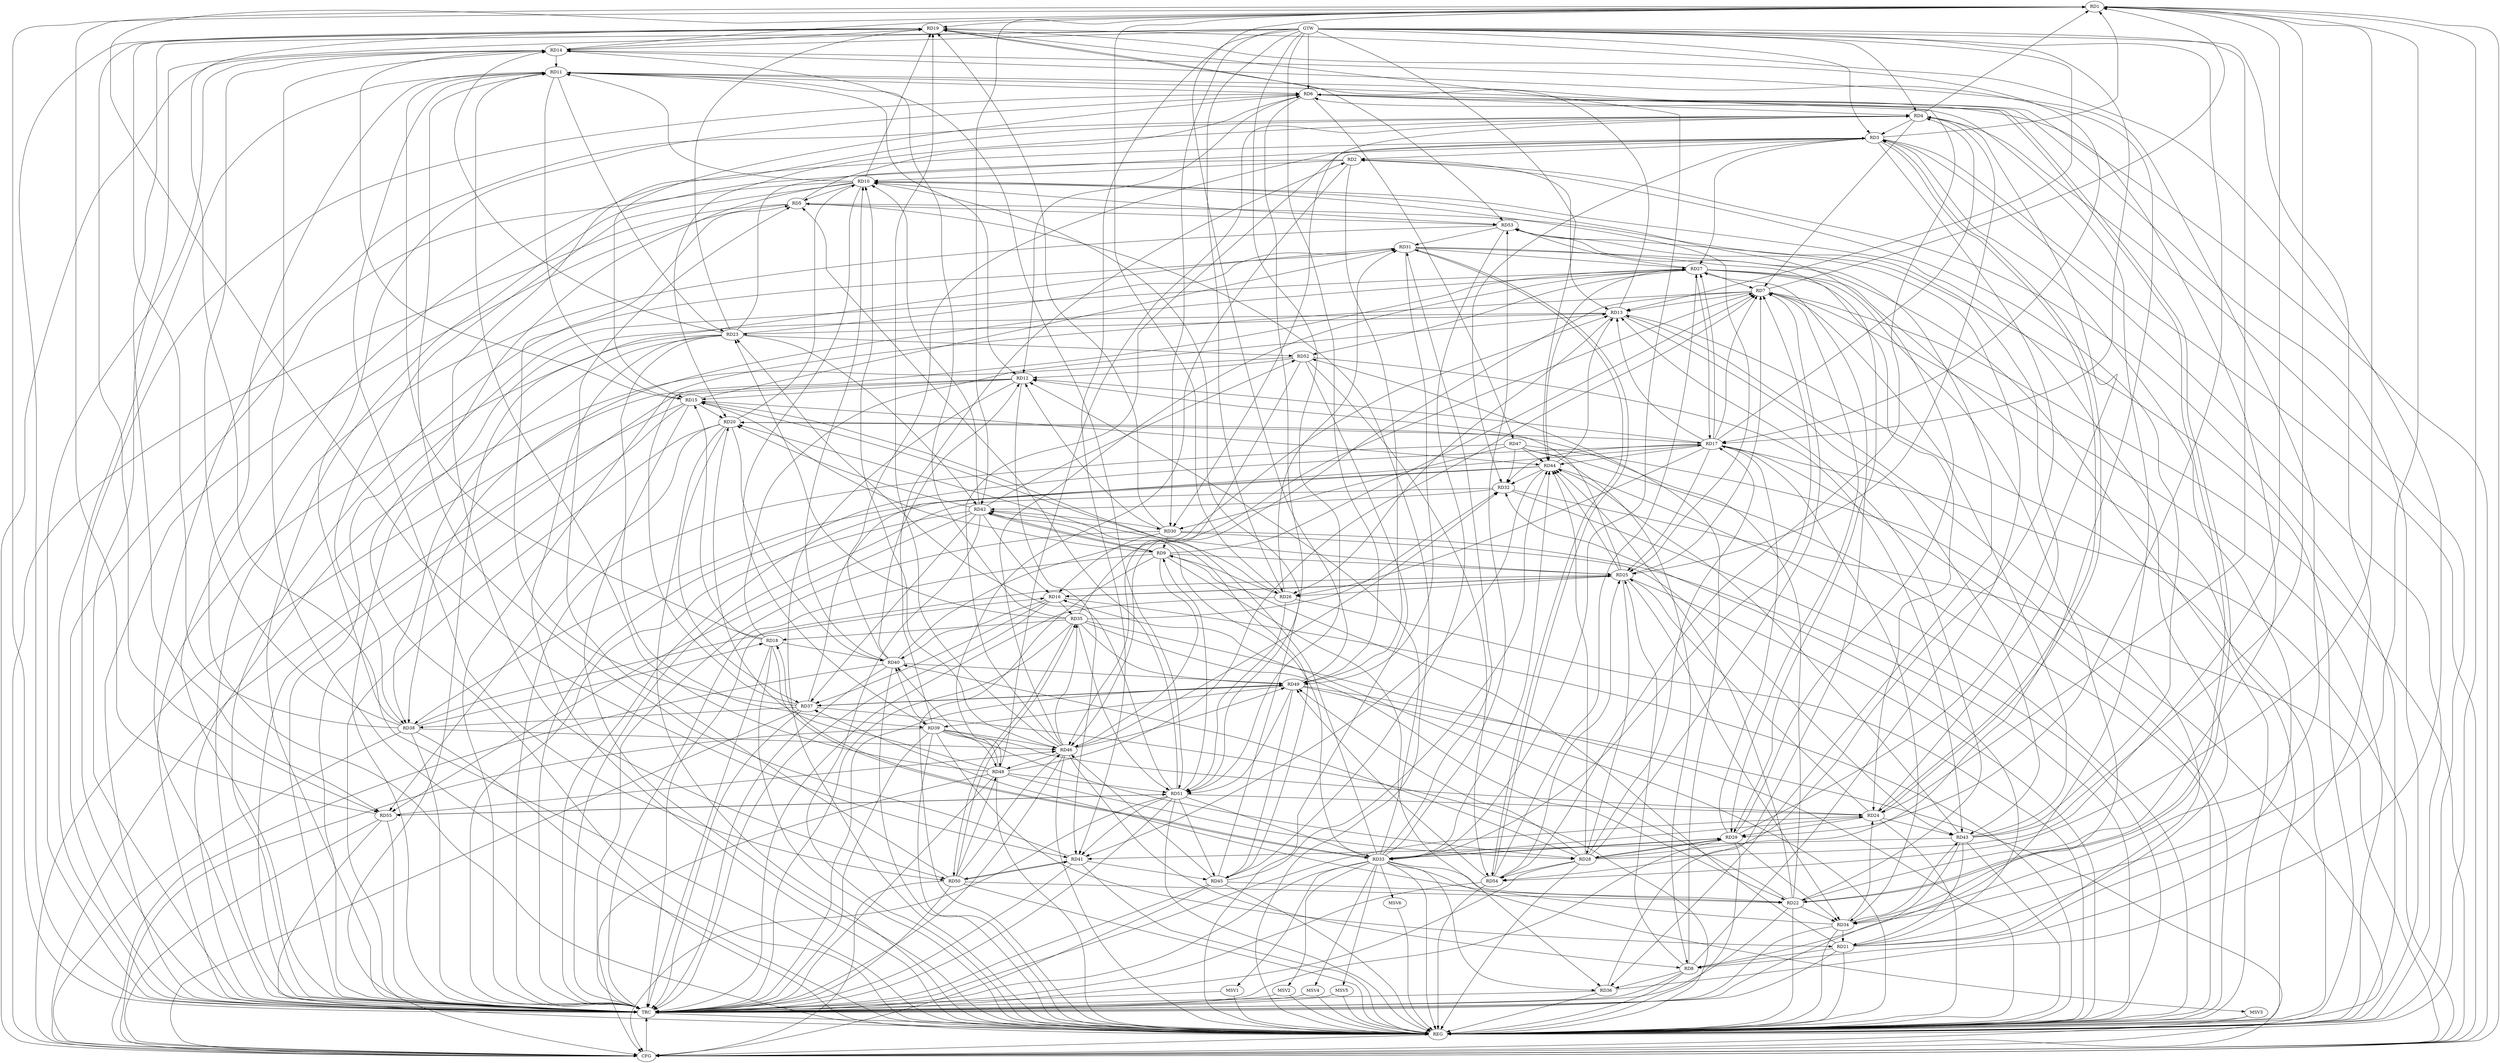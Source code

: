 strict digraph G {
  RD1 [ label="RD1" ];
  RD2 [ label="RD2" ];
  RD3 [ label="RD3" ];
  RD4 [ label="RD4" ];
  RD5 [ label="RD5" ];
  RD6 [ label="RD6" ];
  RD7 [ label="RD7" ];
  RD8 [ label="RD8" ];
  RD9 [ label="RD9" ];
  RD10 [ label="RD10" ];
  RD11 [ label="RD11" ];
  RD12 [ label="RD12" ];
  RD13 [ label="RD13" ];
  RD14 [ label="RD14" ];
  RD15 [ label="RD15" ];
  RD16 [ label="RD16" ];
  RD17 [ label="RD17" ];
  RD18 [ label="RD18" ];
  RD19 [ label="RD19" ];
  RD20 [ label="RD20" ];
  RD21 [ label="RD21" ];
  RD22 [ label="RD22" ];
  RD23 [ label="RD23" ];
  RD24 [ label="RD24" ];
  RD25 [ label="RD25" ];
  RD26 [ label="RD26" ];
  RD27 [ label="RD27" ];
  RD28 [ label="RD28" ];
  RD29 [ label="RD29" ];
  RD30 [ label="RD30" ];
  RD31 [ label="RD31" ];
  RD32 [ label="RD32" ];
  RD33 [ label="RD33" ];
  RD34 [ label="RD34" ];
  RD35 [ label="RD35" ];
  RD36 [ label="RD36" ];
  RD37 [ label="RD37" ];
  RD38 [ label="RD38" ];
  RD39 [ label="RD39" ];
  RD40 [ label="RD40" ];
  RD41 [ label="RD41" ];
  RD42 [ label="RD42" ];
  RD43 [ label="RD43" ];
  RD44 [ label="RD44" ];
  RD45 [ label="RD45" ];
  RD46 [ label="RD46" ];
  RD47 [ label="RD47" ];
  RD48 [ label="RD48" ];
  RD49 [ label="RD49" ];
  RD50 [ label="RD50" ];
  RD51 [ label="RD51" ];
  RD52 [ label="RD52" ];
  RD53 [ label="RD53" ];
  RD54 [ label="RD54" ];
  RD55 [ label="RD55" ];
  GTW [ label="GTW" ];
  REG [ label="REG" ];
  CFG [ label="CFG" ];
  TRC [ label="TRC" ];
  MSV1 [ label="MSV1" ];
  MSV2 [ label="MSV2" ];
  MSV3 [ label="MSV3" ];
  MSV4 [ label="MSV4" ];
  MSV5 [ label="MSV5" ];
  MSV6 [ label="MSV6" ];
  RD3 -> RD1;
  RD4 -> RD1;
  RD7 -> RD1;
  RD14 -> RD1;
  RD1 -> RD19;
  RD26 -> RD1;
  RD28 -> RD1;
  RD1 -> RD34;
  RD1 -> RD41;
  RD1 -> RD42;
  RD43 -> RD1;
  RD49 -> RD1;
  RD1 -> RD54;
  RD55 -> RD1;
  RD3 -> RD2;
  RD2 -> RD10;
  RD2 -> RD13;
  RD39 -> RD2;
  RD43 -> RD2;
  RD2 -> RD48;
  RD2 -> RD49;
  RD4 -> RD3;
  RD21 -> RD3;
  RD23 -> RD3;
  RD3 -> RD24;
  RD24 -> RD3;
  RD3 -> RD27;
  RD3 -> RD32;
  RD40 -> RD3;
  RD46 -> RD3;
  RD3 -> RD54;
  RD6 -> RD4;
  RD4 -> RD7;
  RD17 -> RD4;
  RD4 -> RD20;
  RD4 -> RD25;
  RD29 -> RD4;
  RD4 -> RD30;
  RD48 -> RD4;
  RD4 -> RD50;
  RD5 -> RD6;
  RD10 -> RD5;
  RD24 -> RD5;
  RD37 -> RD5;
  RD50 -> RD5;
  RD51 -> RD5;
  RD5 -> RD53;
  RD8 -> RD6;
  RD11 -> RD6;
  RD6 -> RD12;
  RD6 -> RD15;
  RD6 -> RD22;
  RD22 -> RD6;
  RD38 -> RD6;
  RD6 -> RD47;
  RD6 -> RD51;
  RD9 -> RD7;
  RD7 -> RD13;
  RD17 -> RD7;
  RD25 -> RD7;
  RD27 -> RD7;
  RD28 -> RD7;
  RD7 -> RD29;
  RD33 -> RD7;
  RD35 -> RD7;
  RD43 -> RD7;
  RD7 -> RD46;
  RD48 -> RD7;
  RD21 -> RD8;
  RD8 -> RD25;
  RD8 -> RD36;
  RD46 -> RD8;
  RD47 -> RD8;
  RD8 -> RD52;
  RD8 -> RD53;
  RD9 -> RD15;
  RD21 -> RD9;
  RD9 -> RD25;
  RD26 -> RD9;
  RD30 -> RD9;
  RD9 -> RD36;
  RD9 -> RD42;
  RD42 -> RD9;
  RD9 -> RD46;
  RD51 -> RD9;
  RD10 -> RD11;
  RD10 -> RD19;
  RD20 -> RD10;
  RD21 -> RD10;
  RD10 -> RD25;
  RD29 -> RD10;
  RD10 -> RD38;
  RD10 -> RD39;
  RD40 -> RD10;
  RD42 -> RD10;
  RD45 -> RD10;
  RD46 -> RD10;
  RD10 -> RD53;
  RD11 -> RD12;
  RD14 -> RD11;
  RD11 -> RD15;
  RD18 -> RD11;
  RD11 -> RD22;
  RD11 -> RD23;
  RD35 -> RD11;
  RD41 -> RD11;
  RD48 -> RD11;
  RD11 -> RD50;
  RD54 -> RD11;
  RD12 -> RD15;
  RD17 -> RD12;
  RD25 -> RD12;
  RD30 -> RD12;
  RD33 -> RD12;
  RD40 -> RD12;
  RD12 -> RD41;
  RD52 -> RD12;
  RD17 -> RD13;
  RD18 -> RD13;
  RD13 -> RD19;
  RD21 -> RD13;
  RD22 -> RD13;
  RD13 -> RD23;
  RD13 -> RD26;
  RD40 -> RD13;
  RD13 -> RD43;
  RD44 -> RD13;
  RD15 -> RD14;
  RD19 -> RD14;
  RD23 -> RD14;
  RD28 -> RD14;
  RD34 -> RD14;
  RD38 -> RD14;
  RD14 -> RD51;
  RD18 -> RD15;
  RD15 -> RD20;
  RD15 -> RD26;
  RD15 -> RD31;
  RD33 -> RD15;
  RD15 -> RD44;
  RD22 -> RD16;
  RD16 -> RD25;
  RD25 -> RD16;
  RD30 -> RD16;
  RD16 -> RD35;
  RD16 -> RD37;
  RD38 -> RD16;
  RD16 -> RD40;
  RD42 -> RD16;
  RD19 -> RD17;
  RD20 -> RD17;
  RD17 -> RD25;
  RD17 -> RD26;
  RD17 -> RD27;
  RD27 -> RD17;
  RD28 -> RD17;
  RD29 -> RD17;
  RD17 -> RD32;
  RD17 -> RD34;
  RD37 -> RD17;
  RD17 -> RD44;
  RD18 -> RD33;
  RD33 -> RD18;
  RD35 -> RD18;
  RD38 -> RD18;
  RD18 -> RD40;
  RD23 -> RD19;
  RD30 -> RD19;
  RD19 -> RD33;
  RD36 -> RD19;
  RD38 -> RD19;
  RD46 -> RD19;
  RD19 -> RD53;
  RD19 -> RD55;
  RD22 -> RD20;
  RD20 -> RD37;
  RD20 -> RD40;
  RD42 -> RD20;
  RD45 -> RD20;
  RD48 -> RD20;
  RD20 -> RD55;
  RD21 -> RD32;
  RD34 -> RD21;
  RD39 -> RD21;
  RD43 -> RD21;
  RD33 -> RD22;
  RD22 -> RD34;
  RD35 -> RD22;
  RD22 -> RD44;
  RD45 -> RD22;
  RD50 -> RD22;
  RD23 -> RD31;
  RD35 -> RD23;
  RD23 -> RD38;
  RD23 -> RD39;
  RD23 -> RD42;
  RD51 -> RD23;
  RD23 -> RD52;
  RD24 -> RD25;
  RD27 -> RD24;
  RD24 -> RD29;
  RD33 -> RD24;
  RD34 -> RD24;
  RD39 -> RD24;
  RD24 -> RD43;
  RD51 -> RD24;
  RD25 -> RD26;
  RD25 -> RD28;
  RD25 -> RD34;
  RD25 -> RD42;
  RD25 -> RD44;
  RD54 -> RD25;
  RD26 -> RD31;
  RD26 -> RD51;
  RD31 -> RD27;
  RD27 -> RD34;
  RD36 -> RD27;
  RD37 -> RD27;
  RD27 -> RD38;
  RD27 -> RD44;
  RD46 -> RD27;
  RD27 -> RD52;
  RD27 -> RD53;
  RD54 -> RD27;
  RD28 -> RD29;
  RD29 -> RD28;
  RD39 -> RD28;
  RD28 -> RD40;
  RD28 -> RD44;
  RD48 -> RD28;
  RD28 -> RD49;
  RD28 -> RD54;
  RD31 -> RD29;
  RD29 -> RD33;
  RD33 -> RD29;
  RD29 -> RD34;
  RD42 -> RD30;
  RD30 -> RD43;
  RD47 -> RD30;
  RD33 -> RD31;
  RD31 -> RD49;
  RD53 -> RD31;
  RD31 -> RD54;
  RD54 -> RD31;
  RD35 -> RD32;
  RD32 -> RD42;
  RD44 -> RD32;
  RD46 -> RD32;
  RD47 -> RD32;
  RD33 -> RD36;
  RD33 -> RD42;
  RD33 -> RD44;
  RD51 -> RD33;
  RD33 -> RD53;
  RD34 -> RD37;
  RD34 -> RD43;
  RD46 -> RD35;
  RD35 -> RD49;
  RD35 -> RD50;
  RD50 -> RD35;
  RD35 -> RD51;
  RD53 -> RD36;
  RD37 -> RD38;
  RD42 -> RD37;
  RD37 -> RD49;
  RD49 -> RD37;
  RD44 -> RD38;
  RD38 -> RD46;
  RD39 -> RD40;
  RD39 -> RD46;
  RD39 -> RD48;
  RD49 -> RD39;
  RD48 -> RD40;
  RD40 -> RD49;
  RD43 -> RD41;
  RD44 -> RD41;
  RD41 -> RD45;
  RD41 -> RD50;
  RD50 -> RD41;
  RD51 -> RD41;
  RD42 -> RD52;
  RD42 -> RD55;
  RD43 -> RD44;
  RD52 -> RD43;
  RD45 -> RD44;
  RD47 -> RD44;
  RD45 -> RD46;
  RD49 -> RD45;
  RD51 -> RD45;
  RD53 -> RD45;
  RD46 -> RD48;
  RD46 -> RD49;
  RD50 -> RD46;
  RD52 -> RD46;
  RD55 -> RD46;
  RD50 -> RD48;
  RD48 -> RD51;
  RD49 -> RD51;
  RD54 -> RD49;
  RD51 -> RD55;
  RD55 -> RD51;
  RD52 -> RD54;
  GTW -> RD4;
  GTW -> RD3;
  GTW -> RD55;
  GTW -> RD24;
  GTW -> RD29;
  GTW -> RD41;
  GTW -> RD49;
  GTW -> RD14;
  GTW -> RD13;
  GTW -> RD51;
  GTW -> RD44;
  GTW -> RD8;
  GTW -> RD30;
  GTW -> RD17;
  GTW -> RD6;
  GTW -> RD26;
  RD1 -> REG;
  RD2 -> REG;
  RD3 -> REG;
  RD4 -> REG;
  RD5 -> REG;
  RD6 -> REG;
  RD7 -> REG;
  RD8 -> REG;
  RD9 -> REG;
  RD10 -> REG;
  RD11 -> REG;
  RD12 -> REG;
  RD13 -> REG;
  RD14 -> REG;
  RD15 -> REG;
  RD16 -> REG;
  RD17 -> REG;
  RD18 -> REG;
  RD19 -> REG;
  RD20 -> REG;
  RD21 -> REG;
  RD22 -> REG;
  RD23 -> REG;
  RD24 -> REG;
  RD25 -> REG;
  RD26 -> REG;
  RD27 -> REG;
  RD28 -> REG;
  RD29 -> REG;
  RD30 -> REG;
  RD31 -> REG;
  RD32 -> REG;
  RD33 -> REG;
  RD34 -> REG;
  RD35 -> REG;
  RD36 -> REG;
  RD37 -> REG;
  RD38 -> REG;
  RD39 -> REG;
  RD40 -> REG;
  RD41 -> REG;
  RD42 -> REG;
  RD43 -> REG;
  RD44 -> REG;
  RD45 -> REG;
  RD46 -> REG;
  RD47 -> REG;
  RD48 -> REG;
  RD49 -> REG;
  RD50 -> REG;
  RD51 -> REG;
  RD52 -> REG;
  RD53 -> REG;
  RD54 -> REG;
  RD55 -> REG;
  RD49 -> CFG;
  RD5 -> CFG;
  RD51 -> CFG;
  RD14 -> CFG;
  RD15 -> CFG;
  RD47 -> CFG;
  RD6 -> CFG;
  RD39 -> CFG;
  RD38 -> CFG;
  RD7 -> CFG;
  RD12 -> CFG;
  RD17 -> CFG;
  RD31 -> CFG;
  RD1 -> CFG;
  RD40 -> CFG;
  RD50 -> CFG;
  RD55 -> CFG;
  RD37 -> CFG;
  RD45 -> CFG;
  RD3 -> CFG;
  RD32 -> CFG;
  RD48 -> CFG;
  REG -> CFG;
  RD1 -> TRC;
  RD2 -> TRC;
  RD3 -> TRC;
  RD4 -> TRC;
  RD5 -> TRC;
  RD6 -> TRC;
  RD7 -> TRC;
  RD8 -> TRC;
  RD9 -> TRC;
  RD10 -> TRC;
  RD11 -> TRC;
  RD12 -> TRC;
  RD13 -> TRC;
  RD14 -> TRC;
  RD15 -> TRC;
  RD16 -> TRC;
  RD17 -> TRC;
  RD18 -> TRC;
  RD19 -> TRC;
  RD20 -> TRC;
  RD21 -> TRC;
  RD22 -> TRC;
  RD23 -> TRC;
  RD24 -> TRC;
  RD25 -> TRC;
  RD26 -> TRC;
  RD27 -> TRC;
  RD28 -> TRC;
  RD29 -> TRC;
  RD30 -> TRC;
  RD31 -> TRC;
  RD32 -> TRC;
  RD33 -> TRC;
  RD34 -> TRC;
  RD35 -> TRC;
  RD36 -> TRC;
  RD37 -> TRC;
  RD38 -> TRC;
  RD39 -> TRC;
  RD40 -> TRC;
  RD41 -> TRC;
  RD42 -> TRC;
  RD43 -> TRC;
  RD44 -> TRC;
  RD45 -> TRC;
  RD46 -> TRC;
  RD47 -> TRC;
  RD48 -> TRC;
  RD49 -> TRC;
  RD50 -> TRC;
  RD51 -> TRC;
  RD52 -> TRC;
  RD53 -> TRC;
  RD54 -> TRC;
  RD55 -> TRC;
  GTW -> TRC;
  CFG -> TRC;
  TRC -> REG;
  RD33 -> MSV1;
  RD33 -> MSV2;
  RD33 -> MSV3;
  RD33 -> MSV4;
  RD33 -> MSV5;
  MSV1 -> REG;
  MSV1 -> TRC;
  MSV2 -> REG;
  MSV2 -> TRC;
  MSV3 -> REG;
  MSV3 -> CFG;
  MSV4 -> REG;
  MSV4 -> TRC;
  MSV5 -> REG;
  MSV5 -> TRC;
  RD33 -> MSV6;
  MSV6 -> REG;
}
